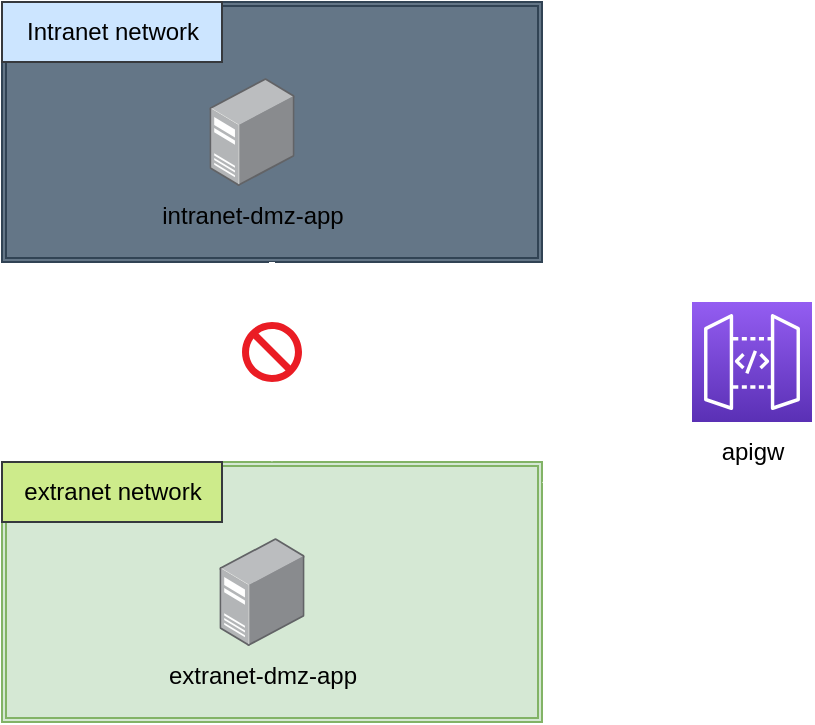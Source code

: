 <mxfile>
    <diagram id="9k4zBDiN_gy1mwtfMBl2" name="connection-diagram">
        <mxGraphModel dx="771" dy="429" grid="1" gridSize="10" guides="1" tooltips="1" connect="1" arrows="1" fold="1" page="1" pageScale="1" pageWidth="850" pageHeight="1100" math="0" shadow="0">
            <root>
                <mxCell id="0"/>
                <mxCell id="1" parent="0"/>
                <mxCell id="11" value="" style="group;fillColor=#cdeb8b;strokeColor=#36393d;container=0;" parent="1" vertex="1" connectable="0">
                    <mxGeometry x="80" y="300" width="270" height="130" as="geometry"/>
                </mxCell>
                <mxCell id="12" value="" style="shape=ext;double=1;rounded=0;whiteSpace=wrap;html=1;fillColor=#d5e8d4;strokeColor=#82b366;container=0;" parent="1" vertex="1">
                    <mxGeometry x="80" y="300" width="270" height="130" as="geometry"/>
                </mxCell>
                <mxCell id="13" value="&lt;font color=&quot;#000000&quot;&gt;extranet network&lt;/font&gt;" style="text;html=1;align=center;verticalAlign=middle;resizable=0;points=[];autosize=1;fillColor=#cdeb8b;strokeColor=#36393d;container=0;" parent="1" vertex="1">
                    <mxGeometry x="80" y="300" width="110" height="30" as="geometry"/>
                </mxCell>
                <mxCell id="14" value="" style="points=[];aspect=fixed;html=1;align=center;shadow=0;dashed=0;image;image=img/lib/allied_telesis/computer_and_terminals/Server_Desktop.svg;fontColor=#000000;container=0;" parent="1" vertex="1">
                    <mxGeometry x="188.7" y="338" width="42.6" height="54" as="geometry"/>
                </mxCell>
                <mxCell id="15" value="extranet-dmz-app" style="text;html=1;align=center;verticalAlign=middle;resizable=0;points=[];autosize=1;strokeColor=none;fillColor=none;fontColor=#000000;container=0;" parent="1" vertex="1">
                    <mxGeometry x="150" y="392" width="120" height="30" as="geometry"/>
                </mxCell>
                <mxCell id="19" style="edgeStyle=none;html=1;exitX=0.5;exitY=1;exitDx=0;exitDy=0;entryX=0.5;entryY=0;entryDx=0;entryDy=0;fontColor=#000000;strokeColor=#FFFFFF;strokeWidth=3;startArrow=none;" parent="1" source="20" target="12" edge="1">
                    <mxGeometry relative="1" as="geometry"/>
                </mxCell>
                <mxCell id="25" style="edgeStyle=none;jumpSize=12;html=1;exitX=1;exitY=0.75;exitDx=0;exitDy=0;strokeColor=#FFFFFF;strokeWidth=3;fontColor=#000000;" parent="1" source="4" target="23" edge="1">
                    <mxGeometry relative="1" as="geometry"/>
                </mxCell>
                <mxCell id="4" value="" style="shape=ext;double=1;rounded=0;whiteSpace=wrap;html=1;fillColor=#647687;strokeColor=#314354;fontColor=#ffffff;" parent="1" vertex="1">
                    <mxGeometry x="80" y="70" width="270" height="130" as="geometry"/>
                </mxCell>
                <mxCell id="3" value="&lt;font color=&quot;#000000&quot;&gt;Intranet network&lt;/font&gt;" style="text;html=1;align=center;verticalAlign=middle;resizable=0;points=[];autosize=1;fillColor=#cce5ff;strokeColor=#36393d;" parent="1" vertex="1">
                    <mxGeometry x="80" y="70" width="110" height="30" as="geometry"/>
                </mxCell>
                <mxCell id="6" value="" style="points=[];aspect=fixed;html=1;align=center;shadow=0;dashed=0;image;image=img/lib/allied_telesis/computer_and_terminals/Server_Desktop.svg;fontColor=#000000;" parent="1" vertex="1">
                    <mxGeometry x="183.7" y="108" width="42.6" height="54" as="geometry"/>
                </mxCell>
                <mxCell id="7" value="intranet-dmz-app" style="text;html=1;align=center;verticalAlign=middle;resizable=0;points=[];autosize=1;strokeColor=none;fillColor=none;fontColor=#000000;" parent="1" vertex="1">
                    <mxGeometry x="150" y="162" width="110" height="30" as="geometry"/>
                </mxCell>
                <mxCell id="22" value="" style="edgeStyle=none;html=1;exitX=0.5;exitY=1;exitDx=0;exitDy=0;entryX=0.5;entryY=0;entryDx=0;entryDy=0;fontColor=#000000;strokeColor=#FFFFFF;strokeWidth=3;endArrow=none;" parent="1" source="4" target="20" edge="1">
                    <mxGeometry relative="1" as="geometry">
                        <mxPoint x="215" y="200.0" as="sourcePoint"/>
                        <mxPoint x="215" y="300" as="targetPoint"/>
                    </mxGeometry>
                </mxCell>
                <mxCell id="20" value="" style="sketch=0;aspect=fixed;pointerEvents=1;shadow=0;dashed=0;html=1;strokeColor=none;labelPosition=center;verticalLabelPosition=bottom;verticalAlign=top;align=center;shape=mxgraph.mscae.enterprise.not_allowed;fillColor=#EA1C24;fontColor=#000000;" parent="1" vertex="1">
                    <mxGeometry x="200" y="230" width="30" height="30" as="geometry"/>
                </mxCell>
                <mxCell id="26" style="edgeStyle=none;jumpSize=12;html=1;exitX=0;exitY=1;exitDx=0;exitDy=0;exitPerimeter=0;strokeColor=#FFFFFF;strokeWidth=3;fontColor=#000000;" parent="1" source="23" target="12" edge="1">
                    <mxGeometry relative="1" as="geometry"/>
                </mxCell>
                <mxCell id="23" value="" style="sketch=0;points=[[0,0,0],[0.25,0,0],[0.5,0,0],[0.75,0,0],[1,0,0],[0,1,0],[0.25,1,0],[0.5,1,0],[0.75,1,0],[1,1,0],[0,0.25,0],[0,0.5,0],[0,0.75,0],[1,0.25,0],[1,0.5,0],[1,0.75,0]];outlineConnect=0;fontColor=#232F3E;gradientColor=#945DF2;gradientDirection=north;fillColor=#5A30B5;strokeColor=#ffffff;dashed=0;verticalLabelPosition=bottom;verticalAlign=top;align=center;html=1;fontSize=12;fontStyle=0;aspect=fixed;shape=mxgraph.aws4.resourceIcon;resIcon=mxgraph.aws4.api_gateway;" parent="1" vertex="1">
                    <mxGeometry x="425" y="220" width="60" height="60" as="geometry"/>
                </mxCell>
                <mxCell id="27" value="apigw" style="text;html=1;align=center;verticalAlign=middle;resizable=0;points=[];autosize=1;strokeColor=none;fillColor=none;" vertex="1" parent="1">
                    <mxGeometry x="430" y="280" width="50" height="30" as="geometry"/>
                </mxCell>
            </root>
        </mxGraphModel>
    </diagram>
</mxfile>